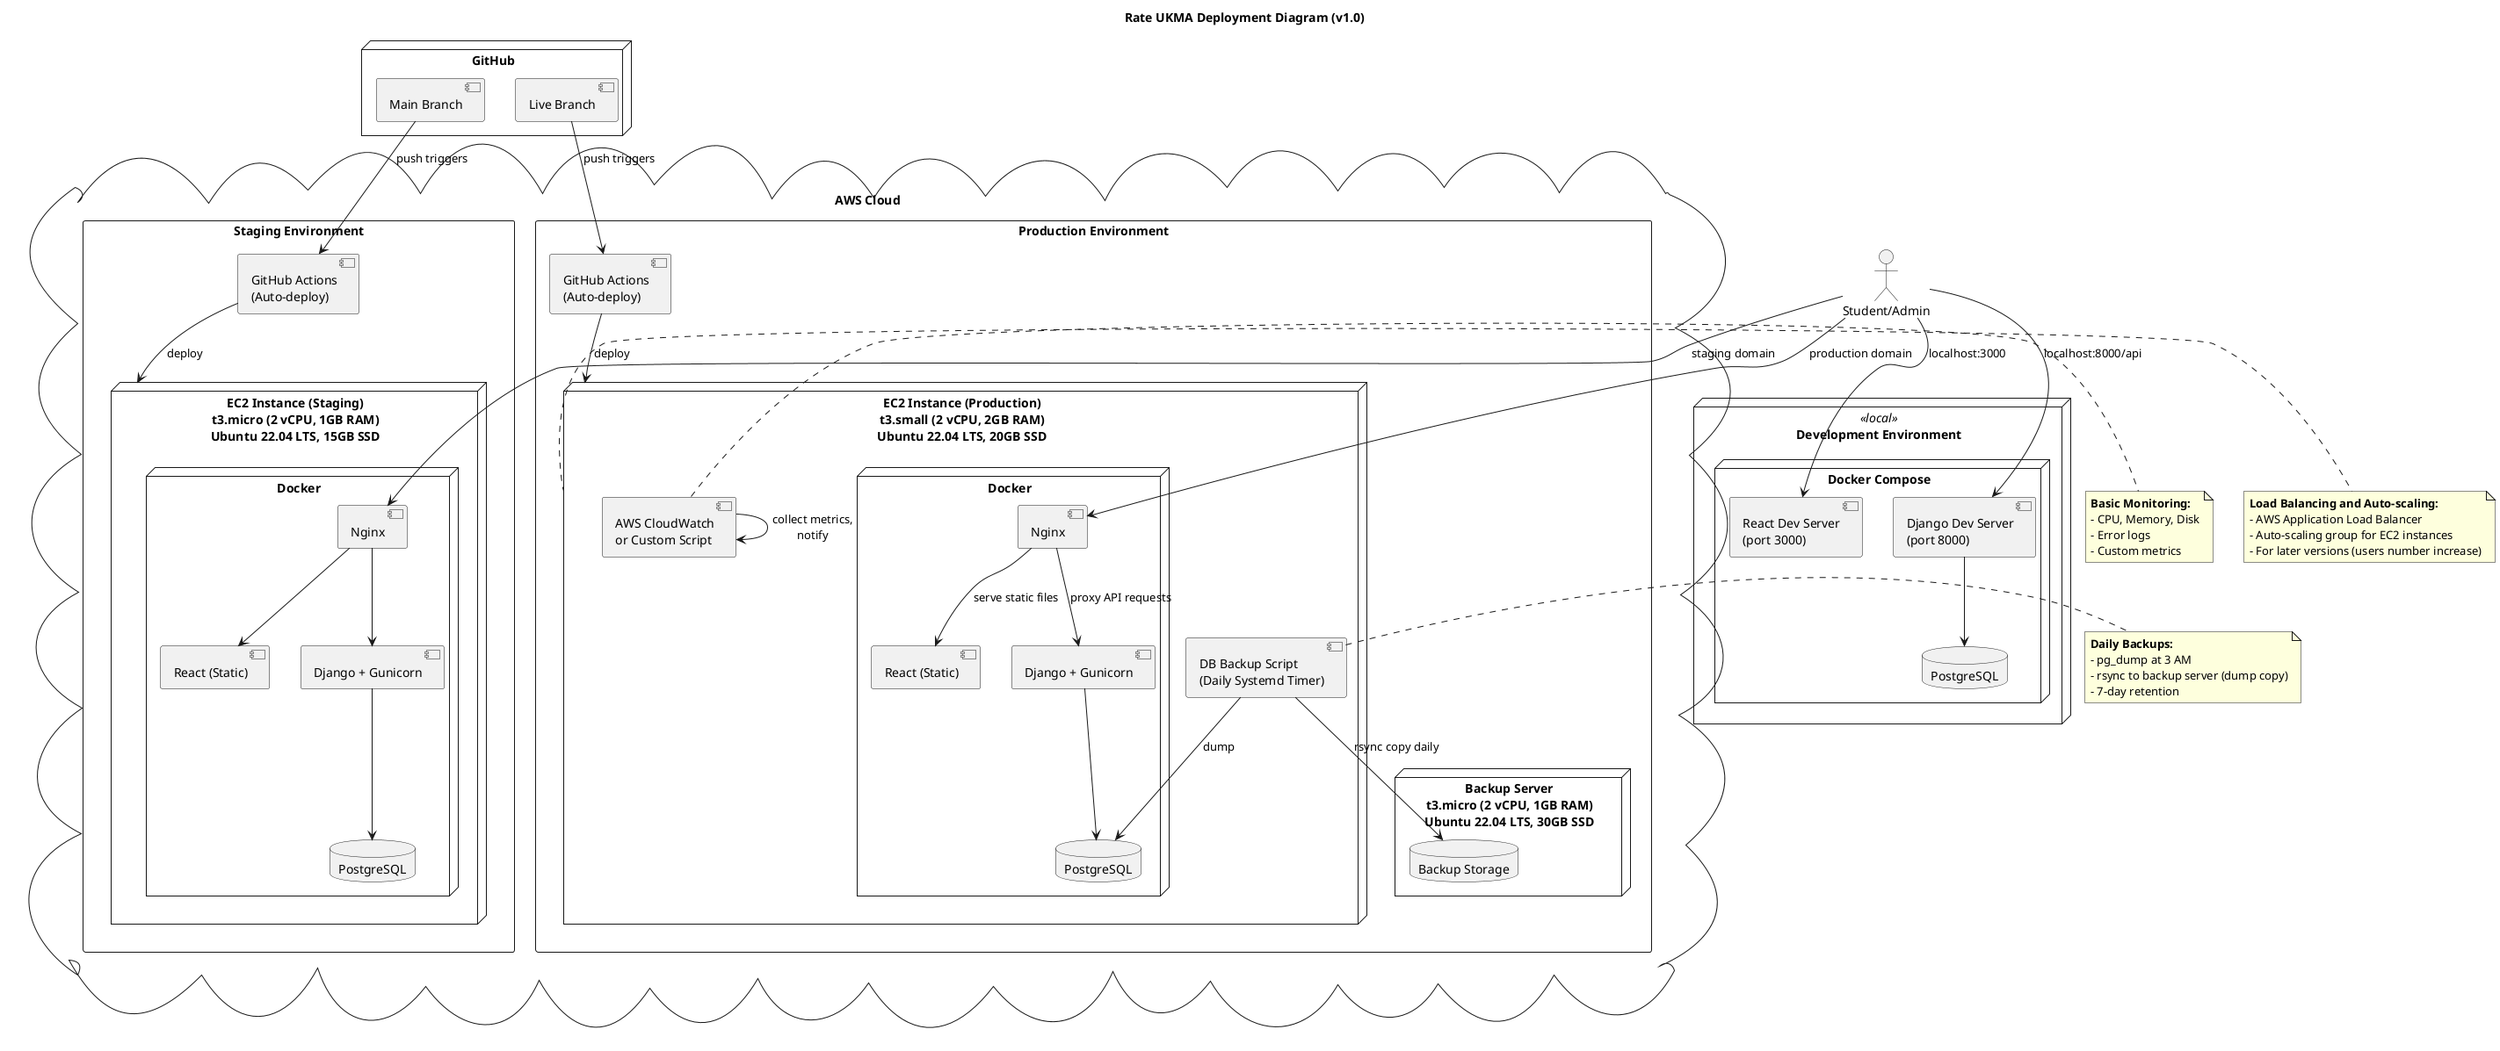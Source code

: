 @startuml deployment-diagram

title Rate UKMA Deployment Diagram (v1.0)

skinparam rectangle BorderColor #1976D2
skinparam node BorderColor #1976D2
skinparam database BackgroundColor #C8E6C9

actor "Student/Admin" as User

node "GitHub" {
    component "Main Branch" as MainBranch
    component "Live Branch" as LiveBranch
}

node "Development Environment" <<local>> {
    node "Docker Compose" as DevDocker {
        component "React Dev Server\n(port 3000)" as DevReact
        component "Django Dev Server\n(port 8000)" as DevDjango
        database "PostgreSQL" as DevDB
    }
}

cloud "AWS Cloud" {
    rectangle "Staging Environment" {
        node "EC2 Instance (Staging)\nt3.micro (2 vCPU, 1GB RAM)\nUbuntu 22.04 LTS, 15GB SSD" as StagingEC2 {
            node "Docker" as StagingDocker {
                component "React (Static)" as StagingReact
                component "Django + Gunicorn" as StagingDjango
                component "Nginx" as StagingNginx
                database "PostgreSQL" as StagingDB
            }
        }
        component "GitHub Actions\n(Auto-deploy)" as StagingCI
    }
    
    rectangle "Production Environment" {
        node "EC2 Instance (Production)\nt3.small (2 vCPU, 2GB RAM)\nUbuntu 22.04 LTS, 20GB SSD" as ProdEC2 {
            node "Docker" as ProdDocker {
                component "React (Static)" as ProdReact
                component "Django + Gunicorn" as ProdDjango
                component "Nginx" as ProdNginx
                database "PostgreSQL" as ProdDB
            }
            
            component "DB Backup Script\n(Daily Systemd Timer)" as BackupScript
            component "AWS CloudWatch\nor Custom Script" as MonitoringService
        }
        
        node "Backup Server\nt3.micro (2 vCPU, 1GB RAM)\nUbuntu 22.04 LTS, 30GB SSD" as BackupEC2 {
            database "Backup Storage" as BackupStorage
        }
        
        component "GitHub Actions\n(Auto-deploy)" as ProdCI
    }
}

' Development
User --> DevReact : "localhost:3000"
User --> DevDjango : "localhost:8000/api"
DevDjango --> DevDB

' CI/CD
MainBranch --> StagingCI : "push triggers"
StagingCI --> StagingEC2 : "deploy"
LiveBranch --> ProdCI : "push triggers"
ProdCI --> ProdEC2 : "deploy"

' Staging
User --> StagingNginx : staging domain
StagingNginx --> StagingReact
StagingNginx --> StagingDjango
StagingDjango --> StagingDB

' Production
User --> ProdNginx : production domain
ProdNginx --> ProdReact : "serve static files"
ProdNginx --> ProdDjango : "proxy API requests"
ProdDjango --> ProdDB
BackupScript --> ProdDB : "dump"
BackupScript --> BackupStorage : "rsync copy daily"
MonitoringService --> MonitoringService : "collect metrics,\nnotify"

note right of BackupScript
  **Daily Backups:**
  - pg_dump at 3 AM
  - rsync to backup server (dump copy)
  - 7-day retention
end note

note right of MonitoringService
  **Basic Monitoring:**
  - CPU, Memory, Disk
  - Error logs
  - Custom metrics
end note

note right of ProdEC2
  **Load Balancing and Auto-scaling:**
  - AWS Application Load Balancer
  - Auto-scaling group for EC2 instances
  - For later versions (users number increase)
end note

@enduml
